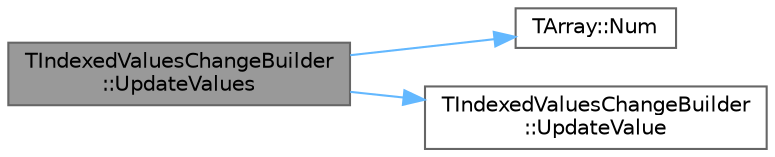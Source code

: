 digraph "TIndexedValuesChangeBuilder::UpdateValues"
{
 // INTERACTIVE_SVG=YES
 // LATEX_PDF_SIZE
  bgcolor="transparent";
  edge [fontname=Helvetica,fontsize=10,labelfontname=Helvetica,labelfontsize=10];
  node [fontname=Helvetica,fontsize=10,shape=box,height=0.2,width=0.4];
  rankdir="LR";
  Node1 [id="Node000001",label="TIndexedValuesChangeBuilder\l::UpdateValues",height=0.2,width=0.4,color="gray40", fillcolor="grey60", style="filled", fontcolor="black",tooltip="Modify a set of values."];
  Node1 -> Node2 [id="edge1_Node000001_Node000002",color="steelblue1",style="solid",tooltip=" "];
  Node2 [id="Node000002",label="TArray::Num",height=0.2,width=0.4,color="grey40", fillcolor="white", style="filled",URL="$d4/d52/classTArray.html#adcbf9ca48677a9c0c3830cd862dd40d8",tooltip="Returns number of elements in array."];
  Node1 -> Node3 [id="edge2_Node000001_Node000003",color="steelblue1",style="solid",tooltip=" "];
  Node3 [id="Node000003",label="TIndexedValuesChangeBuilder\l::UpdateValue",height=0.2,width=0.4,color="grey40", fillcolor="white", style="filled",URL="$d4/dbb/classTIndexedValuesChangeBuilder.html#ac6a10b426a6483ab2538b6822abdd7ef",tooltip="Modify the value at an Index."];
}
